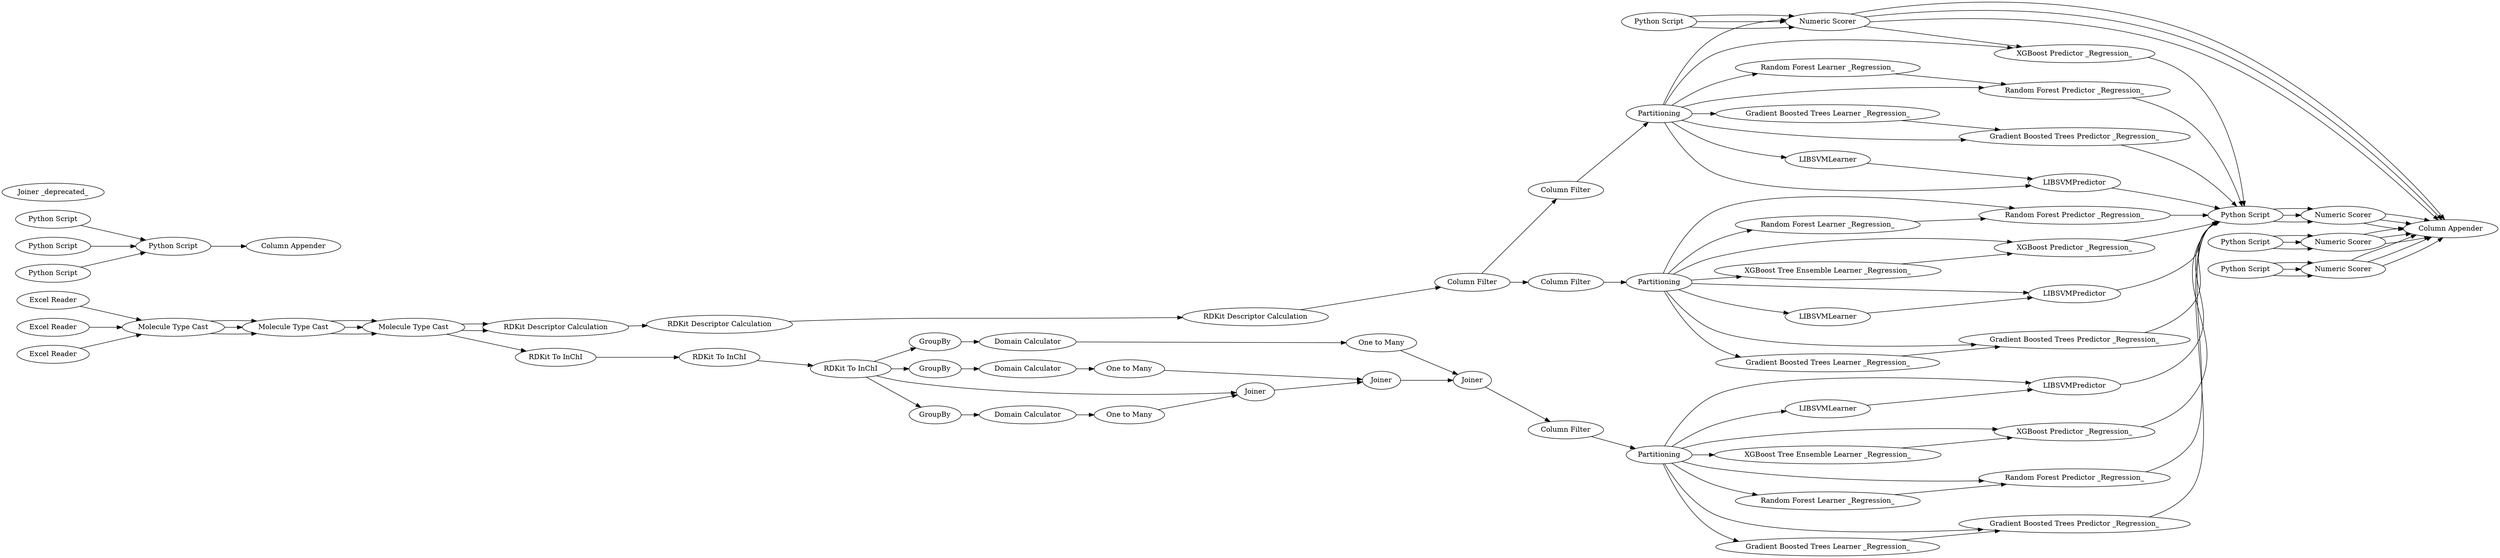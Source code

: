 digraph {
	375 [label="XGBoost Predictor _Regression_"]
	377 [label="Random Forest Learner _Regression_"]
	383 [label="Gradient Boosted Trees Learner _Regression_"]
	392 [label=LIBSVMLearner]
	402 [label="Random Forest Predictor _Regression_"]
	404 [label="Gradient Boosted Trees Predictor _Regression_"]
	407 [label=LIBSVMPredictor]
	576 [label=Partitioning]
	682 [label="XGBoost Tree Ensemble Learner _Regression_"]
	706 [label="Column Filter"]
	399 [label="Numeric Scorer"]
	680 [label="Python Script"]
	681 [label="Python Script"]
	682 [label="Numeric Scorer"]
	683 [label="Python Script"]
	684 [label="Numeric Scorer"]
	685 [label="Python Script"]
	686 [label="Numeric Scorer"]
	687 [label="Column Appender"]
	399 [label="Numeric Scorer"]
	680 [label="Python Script"]
	681 [label="Python Script"]
	682 [label="Numeric Scorer"]
	683 [label="Python Script"]
	684 [label="Numeric Scorer"]
	685 [label="Python Script"]
	686 [label="Numeric Scorer"]
	687 [label="Column Appender"]
	904 [label="Random Forest Predictor _Regression_"]
	905 [label="XGBoost Predictor _Regression_"]
	906 [label="Column Filter"]
	908 [label=Partitioning]
	909 [label="Gradient Boosted Trees Learner _Regression_"]
	910 [label=LIBSVMLearner]
	911 [label="XGBoost Tree Ensemble Learner _Regression_"]
	912 [label=LIBSVMPredictor]
	913 [label="Gradient Boosted Trees Predictor _Regression_"]
	914 [label="Random Forest Learner _Regression_"]
	146 [label="Python Script"]
	147 [label="Python Script"]
	150 [label="Python Script"]
	162 [label="Python Script"]
	271 [label="Column Appender"]
	3 [label="Molecule Type Cast"]
	4 [label="Molecule Type Cast"]
	5 [label="Molecule Type Cast"]
	275 [label="RDKit Descriptor Calculation"]
	276 [label="RDKit Descriptor Calculation"]
	277 [label="RDKit Descriptor Calculation"]
	278 [label="Column Filter"]
	3 [label="Molecule Type Cast"]
	4 [label="Molecule Type Cast"]
	5 [label="Molecule Type Cast"]
	945 [label=LIBSVMPredictor]
	946 [label=Partitioning]
	947 [label="Gradient Boosted Trees Learner _Regression_"]
	948 [label=LIBSVMLearner]
	949 [label="Random Forest Learner _Regression_"]
	950 [label="XGBoost Tree Ensemble Learner _Regression_"]
	951 [label="XGBoost Predictor _Regression_"]
	952 [label="Column Filter"]
	953 [label="Random Forest Predictor _Regression_"]
	399 [label="Numeric Scorer"]
	680 [label="Python Script"]
	681 [label="Python Script"]
	682 [label="Numeric Scorer"]
	683 [label="Python Script"]
	684 [label="Numeric Scorer"]
	685 [label="Python Script"]
	686 [label="Numeric Scorer"]
	687 [label="Column Appender"]
	957 [label="Gradient Boosted Trees Predictor _Regression_"]
	3 [label="Molecule Type Cast"]
	4 [label="Molecule Type Cast"]
	5 [label="Molecule Type Cast"]
	10 [label="RDKit To InChI"]
	11 [label="RDKit To InChI"]
	13 [label="RDKit To InChI"]
	262 [label=GroupBy]
	263 [label="One to Many"]
	264 [label="One to Many"]
	265 [label=GroupBy]
	266 [label=GroupBy]
	267 [label="One to Many"]
	282 [label="Domain Calculator"]
	283 [label="Domain Calculator"]
	284 [label="Domain Calculator"]
	285 [label="Joiner _deprecated_"]
	288 [label=Joiner]
	289 [label=Joiner]
	290 [label=Joiner]
	960 [label="Excel Reader"]
	961 [label="Excel Reader"]
	964 [label="Excel Reader"]
	399 -> 687
	680 -> 399
	681 -> 682
	682 -> 687
	683 -> 684
	684 -> 687
	685 -> 686
	686 -> 687
	399 -> 687
	680 -> 399
	681 -> 682
	682 -> 687
	683 -> 684
	684 -> 687
	685 -> 686
	686 -> 687
	146 -> 150
	147 -> 150
	150 -> 271
	162 -> 150
	3 -> 4
	4 -> 5
	5 -> 275
	275 -> 276
	276 -> 277
	277 -> 278
	3 -> 4
	4 -> 5
	5 -> 275
	399 -> 687
	680 -> 399
	681 -> 682
	682 -> 687
	683 -> 684
	684 -> 687
	685 -> 686
	686 -> 687
	3 -> 4
	4 -> 5
	5 -> 10
	10 -> 11
	11 -> 13
	13 -> 288
	13 -> 262
	13 -> 265
	13 -> 266
	262 -> 283
	263 -> 288
	264 -> 289
	265 -> 284
	266 -> 282
	267 -> 290
	282 -> 267
	283 -> 263
	284 -> 264
	288 -> 289
	289 -> 290
	375 -> 680
	377 -> 402
	383 -> 404
	392 -> 407
	402 -> 680
	404 -> 680
	407 -> 680
	576 -> 375
	576 -> 377
	576 -> 383
	576 -> 392
	576 -> 402
	576 -> 404
	576 -> 407
	576 -> 682
	682 -> 375
	706 -> 576
	904 -> 680
	905 -> 680
	906 -> 908
	908 -> 909
	908 -> 910
	908 -> 911
	908 -> 904
	908 -> 905
	908 -> 912
	908 -> 913
	908 -> 914
	909 -> 913
	910 -> 912
	911 -> 905
	912 -> 680
	913 -> 680
	914 -> 904
	278 -> 706
	278 -> 906
	945 -> 680
	946 -> 947
	946 -> 945
	946 -> 950
	946 -> 951
	946 -> 948
	946 -> 949
	946 -> 953
	946 -> 957
	947 -> 957
	948 -> 945
	949 -> 953
	950 -> 951
	951 -> 680
	952 -> 946
	953 -> 680
	957 -> 680
	290 -> 952
	960 -> 3
	961 -> 3
	964 -> 3
	rankdir=LR
}
